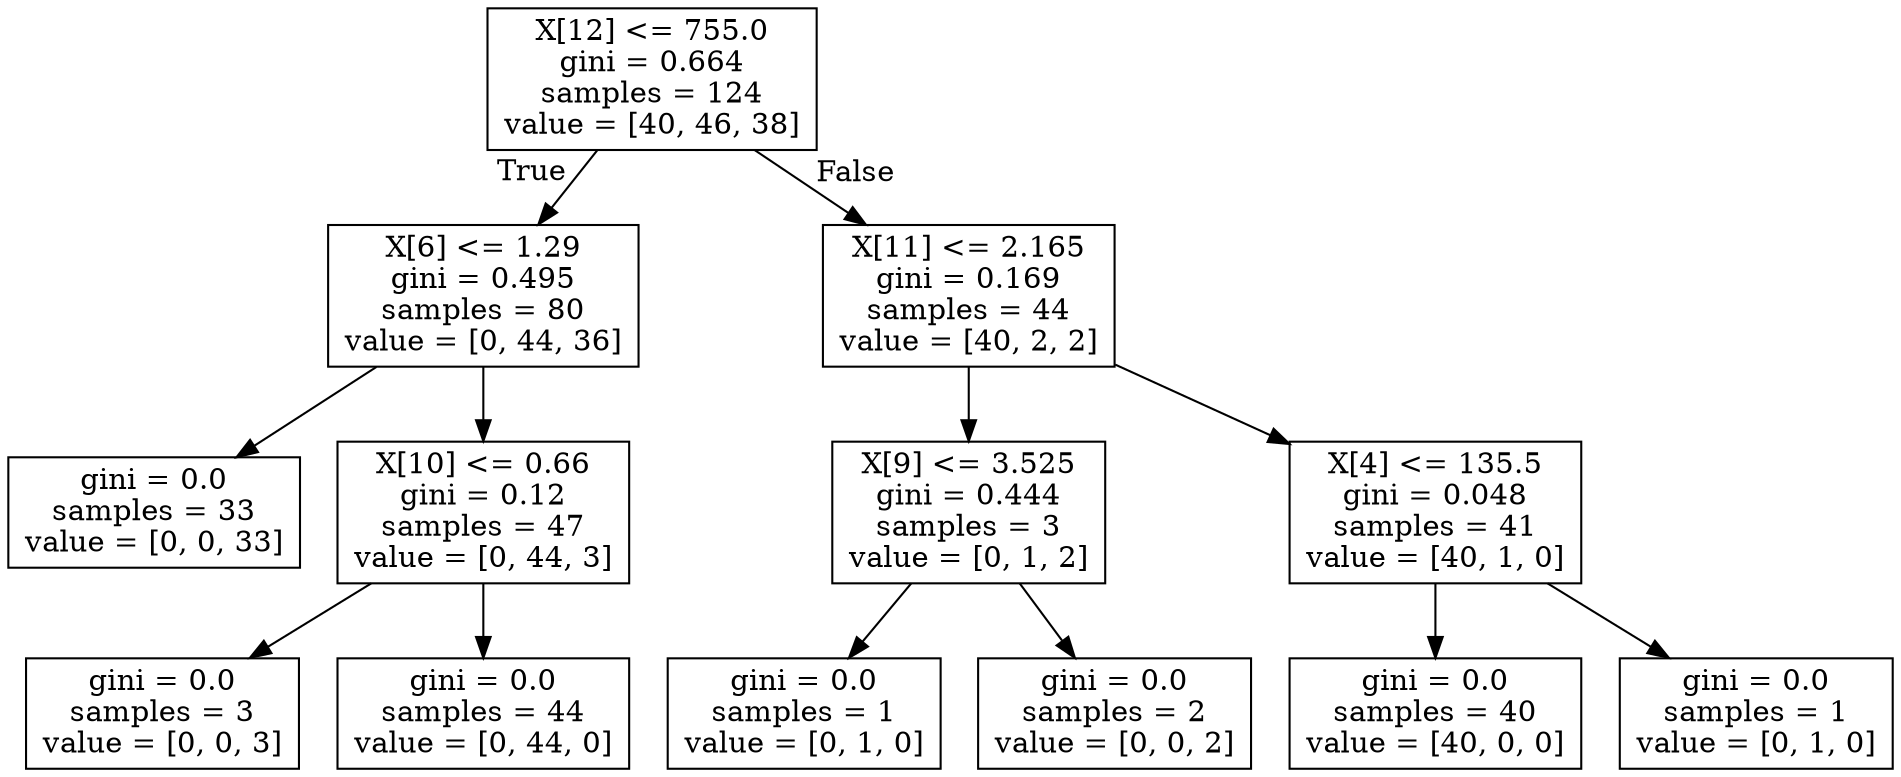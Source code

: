 digraph Tree {
node [shape=box] ;
0 [label="X[12] <= 755.0\ngini = 0.664\nsamples = 124\nvalue = [40, 46, 38]"] ;
1 [label="X[6] <= 1.29\ngini = 0.495\nsamples = 80\nvalue = [0, 44, 36]"] ;
0 -> 1 [labeldistance=2.5, labelangle=45, headlabel="True"] ;
2 [label="gini = 0.0\nsamples = 33\nvalue = [0, 0, 33]"] ;
1 -> 2 ;
3 [label="X[10] <= 0.66\ngini = 0.12\nsamples = 47\nvalue = [0, 44, 3]"] ;
1 -> 3 ;
4 [label="gini = 0.0\nsamples = 3\nvalue = [0, 0, 3]"] ;
3 -> 4 ;
5 [label="gini = 0.0\nsamples = 44\nvalue = [0, 44, 0]"] ;
3 -> 5 ;
6 [label="X[11] <= 2.165\ngini = 0.169\nsamples = 44\nvalue = [40, 2, 2]"] ;
0 -> 6 [labeldistance=2.5, labelangle=-45, headlabel="False"] ;
7 [label="X[9] <= 3.525\ngini = 0.444\nsamples = 3\nvalue = [0, 1, 2]"] ;
6 -> 7 ;
8 [label="gini = 0.0\nsamples = 1\nvalue = [0, 1, 0]"] ;
7 -> 8 ;
9 [label="gini = 0.0\nsamples = 2\nvalue = [0, 0, 2]"] ;
7 -> 9 ;
10 [label="X[4] <= 135.5\ngini = 0.048\nsamples = 41\nvalue = [40, 1, 0]"] ;
6 -> 10 ;
11 [label="gini = 0.0\nsamples = 40\nvalue = [40, 0, 0]"] ;
10 -> 11 ;
12 [label="gini = 0.0\nsamples = 1\nvalue = [0, 1, 0]"] ;
10 -> 12 ;
}